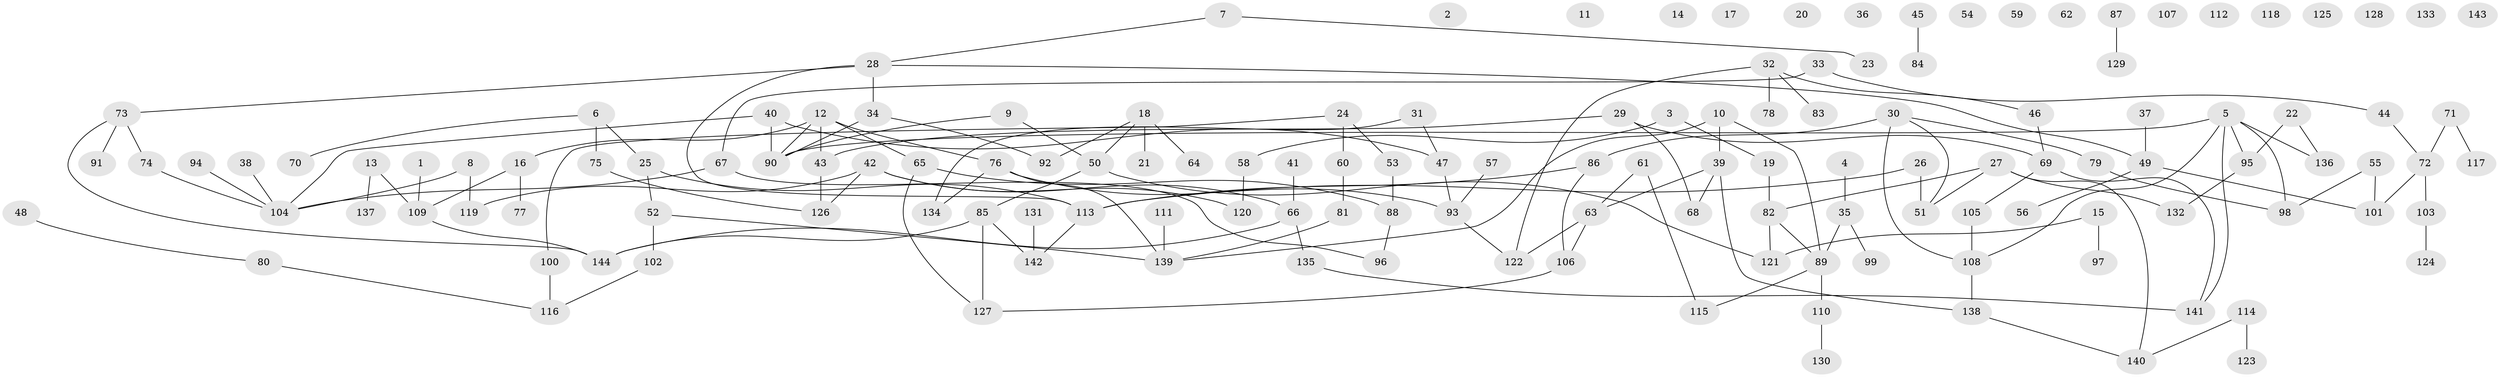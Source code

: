 // Generated by graph-tools (version 1.1) at 2025/49/03/09/25 03:49:10]
// undirected, 144 vertices, 161 edges
graph export_dot {
graph [start="1"]
  node [color=gray90,style=filled];
  1;
  2;
  3;
  4;
  5;
  6;
  7;
  8;
  9;
  10;
  11;
  12;
  13;
  14;
  15;
  16;
  17;
  18;
  19;
  20;
  21;
  22;
  23;
  24;
  25;
  26;
  27;
  28;
  29;
  30;
  31;
  32;
  33;
  34;
  35;
  36;
  37;
  38;
  39;
  40;
  41;
  42;
  43;
  44;
  45;
  46;
  47;
  48;
  49;
  50;
  51;
  52;
  53;
  54;
  55;
  56;
  57;
  58;
  59;
  60;
  61;
  62;
  63;
  64;
  65;
  66;
  67;
  68;
  69;
  70;
  71;
  72;
  73;
  74;
  75;
  76;
  77;
  78;
  79;
  80;
  81;
  82;
  83;
  84;
  85;
  86;
  87;
  88;
  89;
  90;
  91;
  92;
  93;
  94;
  95;
  96;
  97;
  98;
  99;
  100;
  101;
  102;
  103;
  104;
  105;
  106;
  107;
  108;
  109;
  110;
  111;
  112;
  113;
  114;
  115;
  116;
  117;
  118;
  119;
  120;
  121;
  122;
  123;
  124;
  125;
  126;
  127;
  128;
  129;
  130;
  131;
  132;
  133;
  134;
  135;
  136;
  137;
  138;
  139;
  140;
  141;
  142;
  143;
  144;
  1 -- 109;
  3 -- 19;
  3 -- 58;
  4 -- 35;
  5 -- 90;
  5 -- 95;
  5 -- 98;
  5 -- 108;
  5 -- 136;
  5 -- 141;
  6 -- 25;
  6 -- 70;
  6 -- 75;
  7 -- 23;
  7 -- 28;
  8 -- 104;
  8 -- 119;
  9 -- 50;
  9 -- 90;
  10 -- 39;
  10 -- 89;
  10 -- 139;
  12 -- 16;
  12 -- 43;
  12 -- 65;
  12 -- 76;
  12 -- 90;
  13 -- 109;
  13 -- 137;
  15 -- 97;
  15 -- 121;
  16 -- 77;
  16 -- 109;
  18 -- 21;
  18 -- 50;
  18 -- 64;
  18 -- 92;
  19 -- 82;
  22 -- 95;
  22 -- 136;
  24 -- 53;
  24 -- 60;
  24 -- 100;
  25 -- 52;
  25 -- 113;
  26 -- 51;
  26 -- 113;
  27 -- 51;
  27 -- 82;
  27 -- 132;
  27 -- 140;
  28 -- 34;
  28 -- 49;
  28 -- 73;
  28 -- 113;
  29 -- 43;
  29 -- 68;
  29 -- 69;
  30 -- 51;
  30 -- 79;
  30 -- 86;
  30 -- 108;
  31 -- 47;
  31 -- 134;
  32 -- 46;
  32 -- 78;
  32 -- 83;
  32 -- 122;
  33 -- 44;
  33 -- 67;
  34 -- 90;
  34 -- 92;
  35 -- 89;
  35 -- 99;
  37 -- 49;
  38 -- 104;
  39 -- 63;
  39 -- 68;
  39 -- 138;
  40 -- 47;
  40 -- 90;
  40 -- 104;
  41 -- 66;
  42 -- 66;
  42 -- 119;
  42 -- 120;
  42 -- 126;
  43 -- 126;
  44 -- 72;
  45 -- 84;
  46 -- 69;
  47 -- 93;
  48 -- 80;
  49 -- 56;
  49 -- 101;
  50 -- 85;
  50 -- 121;
  52 -- 102;
  52 -- 139;
  53 -- 88;
  55 -- 98;
  55 -- 101;
  57 -- 93;
  58 -- 120;
  60 -- 81;
  61 -- 63;
  61 -- 115;
  63 -- 106;
  63 -- 122;
  65 -- 88;
  65 -- 127;
  66 -- 135;
  66 -- 144;
  67 -- 96;
  67 -- 104;
  69 -- 105;
  69 -- 141;
  71 -- 72;
  71 -- 117;
  72 -- 101;
  72 -- 103;
  73 -- 74;
  73 -- 91;
  73 -- 144;
  74 -- 104;
  75 -- 126;
  76 -- 93;
  76 -- 134;
  76 -- 139;
  79 -- 98;
  80 -- 116;
  81 -- 139;
  82 -- 89;
  82 -- 121;
  85 -- 127;
  85 -- 142;
  85 -- 144;
  86 -- 106;
  86 -- 113;
  87 -- 129;
  88 -- 96;
  89 -- 110;
  89 -- 115;
  93 -- 122;
  94 -- 104;
  95 -- 132;
  100 -- 116;
  102 -- 116;
  103 -- 124;
  105 -- 108;
  106 -- 127;
  108 -- 138;
  109 -- 144;
  110 -- 130;
  111 -- 139;
  113 -- 142;
  114 -- 123;
  114 -- 140;
  131 -- 142;
  135 -- 141;
  138 -- 140;
}
